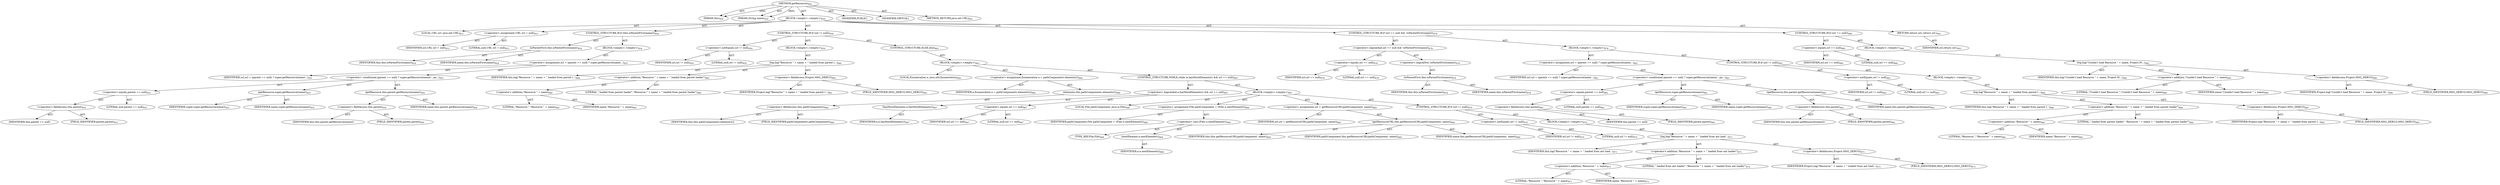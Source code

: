 digraph "getResource" {  
"111669149726" [label = <(METHOD,getResource)<SUB>850</SUB>> ]
"115964117008" [label = <(PARAM,this)<SUB>850</SUB>> ]
"115964117064" [label = <(PARAM,String name)<SUB>850</SUB>> ]
"25769803861" [label = <(BLOCK,&lt;empty&gt;,&lt;empty&gt;)<SUB>850</SUB>> ]
"94489280543" [label = <(LOCAL,URL url: java.net.URL)<SUB>853</SUB>> ]
"30064771452" [label = <(&lt;operator&gt;.assignment,URL url = null)<SUB>853</SUB>> ]
"68719477078" [label = <(IDENTIFIER,url,URL url = null)<SUB>853</SUB>> ]
"90194313300" [label = <(LITERAL,null,URL url = null)<SUB>853</SUB>> ]
"47244640309" [label = <(CONTROL_STRUCTURE,IF,if (this.isParentFirst(name)))<SUB>854</SUB>> ]
"30064771453" [label = <(isParentFirst,this.isParentFirst(name))<SUB>854</SUB>> ]
"68719476774" [label = <(IDENTIFIER,this,this.isParentFirst(name))<SUB>854</SUB>> ]
"68719477079" [label = <(IDENTIFIER,name,this.isParentFirst(name))<SUB>854</SUB>> ]
"25769803862" [label = <(BLOCK,&lt;empty&gt;,&lt;empty&gt;)<SUB>854</SUB>> ]
"30064771454" [label = <(&lt;operator&gt;.assignment,url = (parent == null) ? super.getResource(name...)<SUB>855</SUB>> ]
"68719477080" [label = <(IDENTIFIER,url,url = (parent == null) ? super.getResource(name...)<SUB>855</SUB>> ]
"30064771455" [label = <(&lt;operator&gt;.conditional,(parent == null) ? super.getResource(name) : pa...)<SUB>855</SUB>> ]
"30064771456" [label = <(&lt;operator&gt;.equals,parent == null)<SUB>855</SUB>> ]
"30064771457" [label = <(&lt;operator&gt;.fieldAccess,this.parent)<SUB>855</SUB>> ]
"68719477081" [label = <(IDENTIFIER,this,parent == null)> ]
"55834574945" [label = <(FIELD_IDENTIFIER,parent,parent)<SUB>855</SUB>> ]
"90194313301" [label = <(LITERAL,null,parent == null)<SUB>855</SUB>> ]
"30064771458" [label = <(getResource,super.getResource(name))<SUB>855</SUB>> ]
"68719477082" [label = <(IDENTIFIER,super,super.getResource(name))<SUB>855</SUB>> ]
"68719477083" [label = <(IDENTIFIER,name,super.getResource(name))<SUB>855</SUB>> ]
"30064771459" [label = <(getResource,this.parent.getResource(name))<SUB>856</SUB>> ]
"30064771460" [label = <(&lt;operator&gt;.fieldAccess,this.parent)<SUB>856</SUB>> ]
"68719477084" [label = <(IDENTIFIER,this,this.parent.getResource(name))> ]
"55834574946" [label = <(FIELD_IDENTIFIER,parent,parent)<SUB>856</SUB>> ]
"68719477085" [label = <(IDENTIFIER,name,this.parent.getResource(name))<SUB>856</SUB>> ]
"47244640310" [label = <(CONTROL_STRUCTURE,IF,if (url != null))<SUB>859</SUB>> ]
"30064771461" [label = <(&lt;operator&gt;.notEquals,url != null)<SUB>859</SUB>> ]
"68719477086" [label = <(IDENTIFIER,url,url != null)<SUB>859</SUB>> ]
"90194313302" [label = <(LITERAL,null,url != null)<SUB>859</SUB>> ]
"25769803863" [label = <(BLOCK,&lt;empty&gt;,&lt;empty&gt;)<SUB>859</SUB>> ]
"30064771462" [label = <(log,log(&quot;Resource &quot; + name + &quot; loaded from parent l...)<SUB>860</SUB>> ]
"68719476775" [label = <(IDENTIFIER,this,log(&quot;Resource &quot; + name + &quot; loaded from parent l...)<SUB>860</SUB>> ]
"30064771463" [label = <(&lt;operator&gt;.addition,&quot;Resource &quot; + name + &quot; loaded from parent loader&quot;)<SUB>860</SUB>> ]
"30064771464" [label = <(&lt;operator&gt;.addition,&quot;Resource &quot; + name)<SUB>860</SUB>> ]
"90194313303" [label = <(LITERAL,&quot;Resource &quot;,&quot;Resource &quot; + name)<SUB>860</SUB>> ]
"68719477087" [label = <(IDENTIFIER,name,&quot;Resource &quot; + name)<SUB>860</SUB>> ]
"90194313304" [label = <(LITERAL,&quot; loaded from parent loader&quot;,&quot;Resource &quot; + name + &quot; loaded from parent loader&quot;)<SUB>860</SUB>> ]
"30064771465" [label = <(&lt;operator&gt;.fieldAccess,Project.MSG_DEBUG)<SUB>861</SUB>> ]
"68719477088" [label = <(IDENTIFIER,Project,log(&quot;Resource &quot; + name + &quot; loaded from parent l...)<SUB>861</SUB>> ]
"55834574947" [label = <(FIELD_IDENTIFIER,MSG_DEBUG,MSG_DEBUG)<SUB>861</SUB>> ]
"47244640311" [label = <(CONTROL_STRUCTURE,ELSE,else)<SUB>863</SUB>> ]
"25769803864" [label = <(BLOCK,&lt;empty&gt;,&lt;empty&gt;)<SUB>863</SUB>> ]
"94489280544" [label = <(LOCAL,Enumeration e: java.util.Enumeration)<SUB>866</SUB>> ]
"30064771466" [label = <(&lt;operator&gt;.assignment,Enumeration e = pathComponents.elements())<SUB>866</SUB>> ]
"68719477089" [label = <(IDENTIFIER,e,Enumeration e = pathComponents.elements())<SUB>866</SUB>> ]
"30064771467" [label = <(elements,this.pathComponents.elements())<SUB>866</SUB>> ]
"30064771468" [label = <(&lt;operator&gt;.fieldAccess,this.pathComponents)<SUB>866</SUB>> ]
"68719477090" [label = <(IDENTIFIER,this,this.pathComponents.elements())> ]
"55834574948" [label = <(FIELD_IDENTIFIER,pathComponents,pathComponents)<SUB>866</SUB>> ]
"47244640312" [label = <(CONTROL_STRUCTURE,WHILE,while (e.hasMoreElements() &amp;&amp; url == null))<SUB>867</SUB>> ]
"30064771469" [label = <(&lt;operator&gt;.logicalAnd,e.hasMoreElements() &amp;&amp; url == null)<SUB>867</SUB>> ]
"30064771470" [label = <(hasMoreElements,e.hasMoreElements())<SUB>867</SUB>> ]
"68719477091" [label = <(IDENTIFIER,e,e.hasMoreElements())<SUB>867</SUB>> ]
"30064771471" [label = <(&lt;operator&gt;.equals,url == null)<SUB>867</SUB>> ]
"68719477092" [label = <(IDENTIFIER,url,url == null)<SUB>867</SUB>> ]
"90194313305" [label = <(LITERAL,null,url == null)<SUB>867</SUB>> ]
"25769803865" [label = <(BLOCK,&lt;empty&gt;,&lt;empty&gt;)<SUB>867</SUB>> ]
"94489280545" [label = <(LOCAL,File pathComponent: java.io.File)<SUB>868</SUB>> ]
"30064771472" [label = <(&lt;operator&gt;.assignment,File pathComponent = (File) e.nextElement())<SUB>868</SUB>> ]
"68719477093" [label = <(IDENTIFIER,pathComponent,File pathComponent = (File) e.nextElement())<SUB>868</SUB>> ]
"30064771473" [label = <(&lt;operator&gt;.cast,(File) e.nextElement())<SUB>868</SUB>> ]
"180388626439" [label = <(TYPE_REF,File,File)<SUB>868</SUB>> ]
"30064771474" [label = <(nextElement,e.nextElement())<SUB>868</SUB>> ]
"68719477094" [label = <(IDENTIFIER,e,e.nextElement())<SUB>868</SUB>> ]
"30064771475" [label = <(&lt;operator&gt;.assignment,url = getResourceURL(pathComponent, name))<SUB>869</SUB>> ]
"68719477095" [label = <(IDENTIFIER,url,url = getResourceURL(pathComponent, name))<SUB>869</SUB>> ]
"30064771476" [label = <(getResourceURL,this.getResourceURL(pathComponent, name))<SUB>869</SUB>> ]
"68719476776" [label = <(IDENTIFIER,this,this.getResourceURL(pathComponent, name))<SUB>869</SUB>> ]
"68719477096" [label = <(IDENTIFIER,pathComponent,this.getResourceURL(pathComponent, name))<SUB>869</SUB>> ]
"68719477097" [label = <(IDENTIFIER,name,this.getResourceURL(pathComponent, name))<SUB>869</SUB>> ]
"47244640313" [label = <(CONTROL_STRUCTURE,IF,if (url != null))<SUB>870</SUB>> ]
"30064771477" [label = <(&lt;operator&gt;.notEquals,url != null)<SUB>870</SUB>> ]
"68719477098" [label = <(IDENTIFIER,url,url != null)<SUB>870</SUB>> ]
"90194313306" [label = <(LITERAL,null,url != null)<SUB>870</SUB>> ]
"25769803866" [label = <(BLOCK,&lt;empty&gt;,&lt;empty&gt;)<SUB>870</SUB>> ]
"30064771478" [label = <(log,log(&quot;Resource &quot; + name + &quot; loaded from ant load...)<SUB>871</SUB>> ]
"68719476777" [label = <(IDENTIFIER,this,log(&quot;Resource &quot; + name + &quot; loaded from ant load...)<SUB>871</SUB>> ]
"30064771479" [label = <(&lt;operator&gt;.addition,&quot;Resource &quot; + name + &quot; loaded from ant loader&quot;)<SUB>871</SUB>> ]
"30064771480" [label = <(&lt;operator&gt;.addition,&quot;Resource &quot; + name)<SUB>871</SUB>> ]
"90194313307" [label = <(LITERAL,&quot;Resource &quot;,&quot;Resource &quot; + name)<SUB>871</SUB>> ]
"68719477099" [label = <(IDENTIFIER,name,&quot;Resource &quot; + name)<SUB>871</SUB>> ]
"90194313308" [label = <(LITERAL,&quot; loaded from ant loader&quot;,&quot;Resource &quot; + name + &quot; loaded from ant loader&quot;)<SUB>872</SUB>> ]
"30064771481" [label = <(&lt;operator&gt;.fieldAccess,Project.MSG_DEBUG)<SUB>873</SUB>> ]
"68719477100" [label = <(IDENTIFIER,Project,log(&quot;Resource &quot; + name + &quot; loaded from ant load...)<SUB>873</SUB>> ]
"55834574949" [label = <(FIELD_IDENTIFIER,MSG_DEBUG,MSG_DEBUG)<SUB>873</SUB>> ]
"47244640314" [label = <(CONTROL_STRUCTURE,IF,if (url == null &amp;&amp; !isParentFirst(name)))<SUB>878</SUB>> ]
"30064771482" [label = <(&lt;operator&gt;.logicalAnd,url == null &amp;&amp; !isParentFirst(name))<SUB>878</SUB>> ]
"30064771483" [label = <(&lt;operator&gt;.equals,url == null)<SUB>878</SUB>> ]
"68719477101" [label = <(IDENTIFIER,url,url == null)<SUB>878</SUB>> ]
"90194313309" [label = <(LITERAL,null,url == null)<SUB>878</SUB>> ]
"30064771484" [label = <(&lt;operator&gt;.logicalNot,!isParentFirst(name))<SUB>878</SUB>> ]
"30064771485" [label = <(isParentFirst,this.isParentFirst(name))<SUB>878</SUB>> ]
"68719476778" [label = <(IDENTIFIER,this,this.isParentFirst(name))<SUB>878</SUB>> ]
"68719477102" [label = <(IDENTIFIER,name,this.isParentFirst(name))<SUB>878</SUB>> ]
"25769803867" [label = <(BLOCK,&lt;empty&gt;,&lt;empty&gt;)<SUB>878</SUB>> ]
"30064771486" [label = <(&lt;operator&gt;.assignment,url = (parent == null) ? super.getResource(name...)<SUB>881</SUB>> ]
"68719477103" [label = <(IDENTIFIER,url,url = (parent == null) ? super.getResource(name...)<SUB>881</SUB>> ]
"30064771487" [label = <(&lt;operator&gt;.conditional,(parent == null) ? super.getResource(name) : pa...)<SUB>881</SUB>> ]
"30064771488" [label = <(&lt;operator&gt;.equals,parent == null)<SUB>881</SUB>> ]
"30064771489" [label = <(&lt;operator&gt;.fieldAccess,this.parent)<SUB>881</SUB>> ]
"68719477104" [label = <(IDENTIFIER,this,parent == null)> ]
"55834574950" [label = <(FIELD_IDENTIFIER,parent,parent)<SUB>881</SUB>> ]
"90194313310" [label = <(LITERAL,null,parent == null)<SUB>881</SUB>> ]
"30064771490" [label = <(getResource,super.getResource(name))<SUB>881</SUB>> ]
"68719477105" [label = <(IDENTIFIER,super,super.getResource(name))<SUB>881</SUB>> ]
"68719477106" [label = <(IDENTIFIER,name,super.getResource(name))<SUB>881</SUB>> ]
"30064771491" [label = <(getResource,this.parent.getResource(name))<SUB>882</SUB>> ]
"30064771492" [label = <(&lt;operator&gt;.fieldAccess,this.parent)<SUB>882</SUB>> ]
"68719477107" [label = <(IDENTIFIER,this,this.parent.getResource(name))> ]
"55834574951" [label = <(FIELD_IDENTIFIER,parent,parent)<SUB>882</SUB>> ]
"68719477108" [label = <(IDENTIFIER,name,this.parent.getResource(name))<SUB>882</SUB>> ]
"47244640315" [label = <(CONTROL_STRUCTURE,IF,if (url != null))<SUB>883</SUB>> ]
"30064771493" [label = <(&lt;operator&gt;.notEquals,url != null)<SUB>883</SUB>> ]
"68719477109" [label = <(IDENTIFIER,url,url != null)<SUB>883</SUB>> ]
"90194313311" [label = <(LITERAL,null,url != null)<SUB>883</SUB>> ]
"25769803868" [label = <(BLOCK,&lt;empty&gt;,&lt;empty&gt;)<SUB>883</SUB>> ]
"30064771494" [label = <(log,log(&quot;Resource &quot; + name + &quot; loaded from parent l...)<SUB>884</SUB>> ]
"68719476779" [label = <(IDENTIFIER,this,log(&quot;Resource &quot; + name + &quot; loaded from parent l...)<SUB>884</SUB>> ]
"30064771495" [label = <(&lt;operator&gt;.addition,&quot;Resource &quot; + name + &quot; loaded from parent loader&quot;)<SUB>884</SUB>> ]
"30064771496" [label = <(&lt;operator&gt;.addition,&quot;Resource &quot; + name)<SUB>884</SUB>> ]
"90194313312" [label = <(LITERAL,&quot;Resource &quot;,&quot;Resource &quot; + name)<SUB>884</SUB>> ]
"68719477110" [label = <(IDENTIFIER,name,&quot;Resource &quot; + name)<SUB>884</SUB>> ]
"90194313313" [label = <(LITERAL,&quot; loaded from parent loader&quot;,&quot;Resource &quot; + name + &quot; loaded from parent loader&quot;)<SUB>884</SUB>> ]
"30064771497" [label = <(&lt;operator&gt;.fieldAccess,Project.MSG_DEBUG)<SUB>885</SUB>> ]
"68719477111" [label = <(IDENTIFIER,Project,log(&quot;Resource &quot; + name + &quot; loaded from parent l...)<SUB>885</SUB>> ]
"55834574952" [label = <(FIELD_IDENTIFIER,MSG_DEBUG,MSG_DEBUG)<SUB>885</SUB>> ]
"47244640316" [label = <(CONTROL_STRUCTURE,IF,if (url == null))<SUB>889</SUB>> ]
"30064771498" [label = <(&lt;operator&gt;.equals,url == null)<SUB>889</SUB>> ]
"68719477112" [label = <(IDENTIFIER,url,url == null)<SUB>889</SUB>> ]
"90194313314" [label = <(LITERAL,null,url == null)<SUB>889</SUB>> ]
"25769803869" [label = <(BLOCK,&lt;empty&gt;,&lt;empty&gt;)<SUB>889</SUB>> ]
"30064771499" [label = <(log,log(&quot;Couldn't load Resource &quot; + name, Project.M...)<SUB>890</SUB>> ]
"68719476780" [label = <(IDENTIFIER,this,log(&quot;Couldn't load Resource &quot; + name, Project.M...)<SUB>890</SUB>> ]
"30064771500" [label = <(&lt;operator&gt;.addition,&quot;Couldn't load Resource &quot; + name)<SUB>890</SUB>> ]
"90194313315" [label = <(LITERAL,&quot;Couldn't load Resource &quot;,&quot;Couldn't load Resource &quot; + name)<SUB>890</SUB>> ]
"68719477113" [label = <(IDENTIFIER,name,&quot;Couldn't load Resource &quot; + name)<SUB>890</SUB>> ]
"30064771501" [label = <(&lt;operator&gt;.fieldAccess,Project.MSG_DEBUG)<SUB>890</SUB>> ]
"68719477114" [label = <(IDENTIFIER,Project,log(&quot;Couldn't load Resource &quot; + name, Project.M...)<SUB>890</SUB>> ]
"55834574953" [label = <(FIELD_IDENTIFIER,MSG_DEBUG,MSG_DEBUG)<SUB>890</SUB>> ]
"146028888078" [label = <(RETURN,return url;,return url;)<SUB>893</SUB>> ]
"68719477115" [label = <(IDENTIFIER,url,return url;)<SUB>893</SUB>> ]
"133143986257" [label = <(MODIFIER,PUBLIC)> ]
"133143986258" [label = <(MODIFIER,VIRTUAL)> ]
"128849018910" [label = <(METHOD_RETURN,java.net.URL)<SUB>850</SUB>> ]
  "111669149726" -> "115964117008"  [ label = "AST: "] 
  "111669149726" -> "115964117064"  [ label = "AST: "] 
  "111669149726" -> "25769803861"  [ label = "AST: "] 
  "111669149726" -> "133143986257"  [ label = "AST: "] 
  "111669149726" -> "133143986258"  [ label = "AST: "] 
  "111669149726" -> "128849018910"  [ label = "AST: "] 
  "25769803861" -> "94489280543"  [ label = "AST: "] 
  "25769803861" -> "30064771452"  [ label = "AST: "] 
  "25769803861" -> "47244640309"  [ label = "AST: "] 
  "25769803861" -> "47244640310"  [ label = "AST: "] 
  "25769803861" -> "47244640314"  [ label = "AST: "] 
  "25769803861" -> "47244640316"  [ label = "AST: "] 
  "25769803861" -> "146028888078"  [ label = "AST: "] 
  "30064771452" -> "68719477078"  [ label = "AST: "] 
  "30064771452" -> "90194313300"  [ label = "AST: "] 
  "47244640309" -> "30064771453"  [ label = "AST: "] 
  "47244640309" -> "25769803862"  [ label = "AST: "] 
  "30064771453" -> "68719476774"  [ label = "AST: "] 
  "30064771453" -> "68719477079"  [ label = "AST: "] 
  "25769803862" -> "30064771454"  [ label = "AST: "] 
  "30064771454" -> "68719477080"  [ label = "AST: "] 
  "30064771454" -> "30064771455"  [ label = "AST: "] 
  "30064771455" -> "30064771456"  [ label = "AST: "] 
  "30064771455" -> "30064771458"  [ label = "AST: "] 
  "30064771455" -> "30064771459"  [ label = "AST: "] 
  "30064771456" -> "30064771457"  [ label = "AST: "] 
  "30064771456" -> "90194313301"  [ label = "AST: "] 
  "30064771457" -> "68719477081"  [ label = "AST: "] 
  "30064771457" -> "55834574945"  [ label = "AST: "] 
  "30064771458" -> "68719477082"  [ label = "AST: "] 
  "30064771458" -> "68719477083"  [ label = "AST: "] 
  "30064771459" -> "30064771460"  [ label = "AST: "] 
  "30064771459" -> "68719477085"  [ label = "AST: "] 
  "30064771460" -> "68719477084"  [ label = "AST: "] 
  "30064771460" -> "55834574946"  [ label = "AST: "] 
  "47244640310" -> "30064771461"  [ label = "AST: "] 
  "47244640310" -> "25769803863"  [ label = "AST: "] 
  "47244640310" -> "47244640311"  [ label = "AST: "] 
  "30064771461" -> "68719477086"  [ label = "AST: "] 
  "30064771461" -> "90194313302"  [ label = "AST: "] 
  "25769803863" -> "30064771462"  [ label = "AST: "] 
  "30064771462" -> "68719476775"  [ label = "AST: "] 
  "30064771462" -> "30064771463"  [ label = "AST: "] 
  "30064771462" -> "30064771465"  [ label = "AST: "] 
  "30064771463" -> "30064771464"  [ label = "AST: "] 
  "30064771463" -> "90194313304"  [ label = "AST: "] 
  "30064771464" -> "90194313303"  [ label = "AST: "] 
  "30064771464" -> "68719477087"  [ label = "AST: "] 
  "30064771465" -> "68719477088"  [ label = "AST: "] 
  "30064771465" -> "55834574947"  [ label = "AST: "] 
  "47244640311" -> "25769803864"  [ label = "AST: "] 
  "25769803864" -> "94489280544"  [ label = "AST: "] 
  "25769803864" -> "30064771466"  [ label = "AST: "] 
  "25769803864" -> "47244640312"  [ label = "AST: "] 
  "30064771466" -> "68719477089"  [ label = "AST: "] 
  "30064771466" -> "30064771467"  [ label = "AST: "] 
  "30064771467" -> "30064771468"  [ label = "AST: "] 
  "30064771468" -> "68719477090"  [ label = "AST: "] 
  "30064771468" -> "55834574948"  [ label = "AST: "] 
  "47244640312" -> "30064771469"  [ label = "AST: "] 
  "47244640312" -> "25769803865"  [ label = "AST: "] 
  "30064771469" -> "30064771470"  [ label = "AST: "] 
  "30064771469" -> "30064771471"  [ label = "AST: "] 
  "30064771470" -> "68719477091"  [ label = "AST: "] 
  "30064771471" -> "68719477092"  [ label = "AST: "] 
  "30064771471" -> "90194313305"  [ label = "AST: "] 
  "25769803865" -> "94489280545"  [ label = "AST: "] 
  "25769803865" -> "30064771472"  [ label = "AST: "] 
  "25769803865" -> "30064771475"  [ label = "AST: "] 
  "25769803865" -> "47244640313"  [ label = "AST: "] 
  "30064771472" -> "68719477093"  [ label = "AST: "] 
  "30064771472" -> "30064771473"  [ label = "AST: "] 
  "30064771473" -> "180388626439"  [ label = "AST: "] 
  "30064771473" -> "30064771474"  [ label = "AST: "] 
  "30064771474" -> "68719477094"  [ label = "AST: "] 
  "30064771475" -> "68719477095"  [ label = "AST: "] 
  "30064771475" -> "30064771476"  [ label = "AST: "] 
  "30064771476" -> "68719476776"  [ label = "AST: "] 
  "30064771476" -> "68719477096"  [ label = "AST: "] 
  "30064771476" -> "68719477097"  [ label = "AST: "] 
  "47244640313" -> "30064771477"  [ label = "AST: "] 
  "47244640313" -> "25769803866"  [ label = "AST: "] 
  "30064771477" -> "68719477098"  [ label = "AST: "] 
  "30064771477" -> "90194313306"  [ label = "AST: "] 
  "25769803866" -> "30064771478"  [ label = "AST: "] 
  "30064771478" -> "68719476777"  [ label = "AST: "] 
  "30064771478" -> "30064771479"  [ label = "AST: "] 
  "30064771478" -> "30064771481"  [ label = "AST: "] 
  "30064771479" -> "30064771480"  [ label = "AST: "] 
  "30064771479" -> "90194313308"  [ label = "AST: "] 
  "30064771480" -> "90194313307"  [ label = "AST: "] 
  "30064771480" -> "68719477099"  [ label = "AST: "] 
  "30064771481" -> "68719477100"  [ label = "AST: "] 
  "30064771481" -> "55834574949"  [ label = "AST: "] 
  "47244640314" -> "30064771482"  [ label = "AST: "] 
  "47244640314" -> "25769803867"  [ label = "AST: "] 
  "30064771482" -> "30064771483"  [ label = "AST: "] 
  "30064771482" -> "30064771484"  [ label = "AST: "] 
  "30064771483" -> "68719477101"  [ label = "AST: "] 
  "30064771483" -> "90194313309"  [ label = "AST: "] 
  "30064771484" -> "30064771485"  [ label = "AST: "] 
  "30064771485" -> "68719476778"  [ label = "AST: "] 
  "30064771485" -> "68719477102"  [ label = "AST: "] 
  "25769803867" -> "30064771486"  [ label = "AST: "] 
  "25769803867" -> "47244640315"  [ label = "AST: "] 
  "30064771486" -> "68719477103"  [ label = "AST: "] 
  "30064771486" -> "30064771487"  [ label = "AST: "] 
  "30064771487" -> "30064771488"  [ label = "AST: "] 
  "30064771487" -> "30064771490"  [ label = "AST: "] 
  "30064771487" -> "30064771491"  [ label = "AST: "] 
  "30064771488" -> "30064771489"  [ label = "AST: "] 
  "30064771488" -> "90194313310"  [ label = "AST: "] 
  "30064771489" -> "68719477104"  [ label = "AST: "] 
  "30064771489" -> "55834574950"  [ label = "AST: "] 
  "30064771490" -> "68719477105"  [ label = "AST: "] 
  "30064771490" -> "68719477106"  [ label = "AST: "] 
  "30064771491" -> "30064771492"  [ label = "AST: "] 
  "30064771491" -> "68719477108"  [ label = "AST: "] 
  "30064771492" -> "68719477107"  [ label = "AST: "] 
  "30064771492" -> "55834574951"  [ label = "AST: "] 
  "47244640315" -> "30064771493"  [ label = "AST: "] 
  "47244640315" -> "25769803868"  [ label = "AST: "] 
  "30064771493" -> "68719477109"  [ label = "AST: "] 
  "30064771493" -> "90194313311"  [ label = "AST: "] 
  "25769803868" -> "30064771494"  [ label = "AST: "] 
  "30064771494" -> "68719476779"  [ label = "AST: "] 
  "30064771494" -> "30064771495"  [ label = "AST: "] 
  "30064771494" -> "30064771497"  [ label = "AST: "] 
  "30064771495" -> "30064771496"  [ label = "AST: "] 
  "30064771495" -> "90194313313"  [ label = "AST: "] 
  "30064771496" -> "90194313312"  [ label = "AST: "] 
  "30064771496" -> "68719477110"  [ label = "AST: "] 
  "30064771497" -> "68719477111"  [ label = "AST: "] 
  "30064771497" -> "55834574952"  [ label = "AST: "] 
  "47244640316" -> "30064771498"  [ label = "AST: "] 
  "47244640316" -> "25769803869"  [ label = "AST: "] 
  "30064771498" -> "68719477112"  [ label = "AST: "] 
  "30064771498" -> "90194313314"  [ label = "AST: "] 
  "25769803869" -> "30064771499"  [ label = "AST: "] 
  "30064771499" -> "68719476780"  [ label = "AST: "] 
  "30064771499" -> "30064771500"  [ label = "AST: "] 
  "30064771499" -> "30064771501"  [ label = "AST: "] 
  "30064771500" -> "90194313315"  [ label = "AST: "] 
  "30064771500" -> "68719477113"  [ label = "AST: "] 
  "30064771501" -> "68719477114"  [ label = "AST: "] 
  "30064771501" -> "55834574953"  [ label = "AST: "] 
  "146028888078" -> "68719477115"  [ label = "AST: "] 
  "111669149726" -> "115964117008"  [ label = "DDG: "] 
  "111669149726" -> "115964117064"  [ label = "DDG: "] 
}
